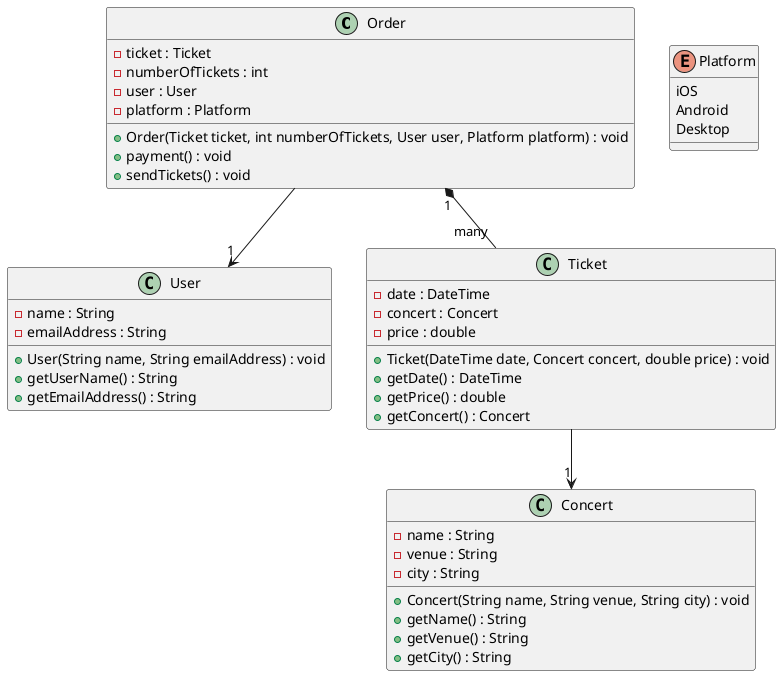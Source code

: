 @startuml
'https://plantuml.com/class-diagram

Order --> "1" User
Ticket --> "1" Concert
Order "1" *-- "many" Ticket
class User{
    - name : String
    - emailAddress : String

    + User(String name, String emailAddress) : void
    +getUserName() : String
    +getEmailAddress() : String
}

class Concert{
    - name : String
    - venue : String
    - city : String

    + Concert(String name, String venue, String city) : void
    + getName() : String
    + getVenue() : String
    + getCity() : String

}

class Ticket{
    - date : DateTime
    - concert : Concert
    - price : double

    + Ticket(DateTime date, Concert concert, double price) : void
    + getDate() : DateTime
    + getPrice() : double
    + getConcert() : Concert
}

class Order{
    - ticket : Ticket
    - numberOfTickets : int
    - user : User
    - platform : Platform

    + Order(Ticket ticket, int numberOfTickets, User user, Platform platform) : void
    + payment() : void
    + sendTickets() : void

}

enum Platform{
    iOS
    Android
    Desktop
}
@enduml